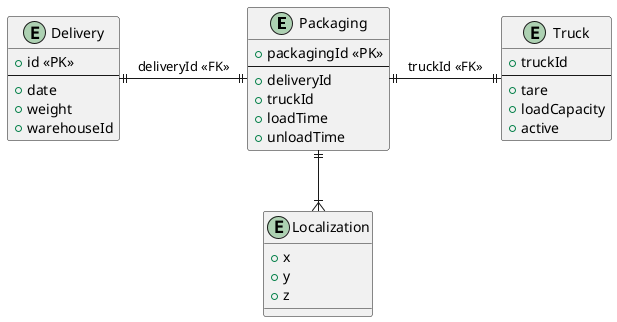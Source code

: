 @startuml

entity "Packaging" as Packaging{
  + packagingId <<PK>>
  --
  + deliveryId
  + truckId
  + loadTime
  + unloadTime
}

entity "Localization" as Localization{
  + x
  + y
  + z
}

entity "Delivery" as Delivery{
  + id <<PK>>
  --
  + date
  + weight
  + warehouseId  
}

entity "Truck" as Truck{
  + truckId
  --
  + tare
  + loadCapacity
  + active 
}

Packaging ||-down-|{ Localization
Packaging ||-left-|| Delivery: deliveryId <<FK>>
Packaging ||-right-|| Truck: truckId <<FK>>

@enduml